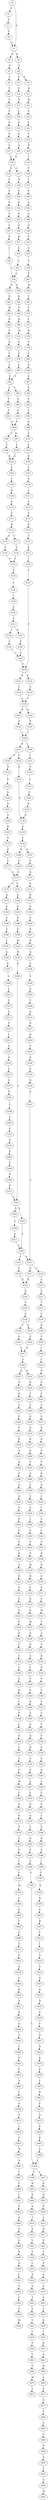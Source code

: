 strict digraph  {
	S0 -> S1 [ label = P ];
	S0 -> S2 [ label = P ];
	S1 -> S3 [ label = P ];
	S2 -> S4 [ label = R ];
	S2 -> S5 [ label = K ];
	S3 -> S6 [ label = P ];
	S4 -> S7 [ label = Q ];
	S5 -> S8 [ label = Q ];
	S6 -> S2 [ label = P ];
	S7 -> S9 [ label = T ];
	S8 -> S10 [ label = D ];
	S8 -> S11 [ label = S ];
	S9 -> S12 [ label = Y ];
	S10 -> S13 [ label = W ];
	S11 -> S14 [ label = F ];
	S12 -> S15 [ label = S ];
	S13 -> S16 [ label = M ];
	S14 -> S17 [ label = A ];
	S15 -> S18 [ label = F ];
	S16 -> S19 [ label = S ];
	S17 -> S20 [ label = L ];
	S18 -> S21 [ label = R ];
	S19 -> S22 [ label = E ];
	S20 -> S23 [ label = K ];
	S21 -> S24 [ label = P ];
	S22 -> S25 [ label = T ];
	S23 -> S26 [ label = V ];
	S24 -> S27 [ label = A ];
	S25 -> S28 [ label = H ];
	S26 -> S29 [ label = A ];
	S27 -> S30 [ label = E ];
	S28 -> S31 [ label = T ];
	S29 -> S30 [ label = E ];
	S30 -> S32 [ label = E ];
	S30 -> S33 [ label = A ];
	S31 -> S34 [ label = P ];
	S32 -> S35 [ label = E ];
	S33 -> S36 [ label = A ];
	S34 -> S37 [ label = T ];
	S35 -> S38 [ label = E ];
	S36 -> S39 [ label = S ];
	S37 -> S40 [ label = P ];
	S38 -> S41 [ label = D ];
	S39 -> S42 [ label = E ];
	S40 -> S43 [ label = Q ];
	S41 -> S44 [ label = S ];
	S42 -> S45 [ label = P ];
	S43 -> S46 [ label = A ];
	S44 -> S47 [ label = A ];
	S45 -> S48 [ label = E ];
	S46 -> S49 [ label = Q ];
	S47 -> S50 [ label = K ];
	S48 -> S51 [ label = K ];
	S49 -> S52 [ label = P ];
	S50 -> S53 [ label = L ];
	S51 -> S54 [ label = S ];
	S52 -> S55 [ label = Q ];
	S53 -> S56 [ label = G ];
	S54 -> S57 [ label = L ];
	S55 -> S58 [ label = S ];
	S56 -> S59 [ label = R ];
	S56 -> S60 [ label = K ];
	S57 -> S56 [ label = G ];
	S58 -> S61 [ label = E ];
	S59 -> S62 [ label = R ];
	S60 -> S63 [ label = K ];
	S61 -> S64 [ label = M ];
	S62 -> S65 [ label = W ];
	S63 -> S66 [ label = S ];
	S64 -> S67 [ label = T ];
	S65 -> S68 [ label = D ];
	S66 -> S69 [ label = D ];
	S67 -> S70 [ label = F ];
	S68 -> S71 [ label = P ];
	S69 -> S72 [ label = M ];
	S70 -> S73 [ label = L ];
	S71 -> S74 [ label = D ];
	S72 -> S75 [ label = E ];
	S73 -> S76 [ label = N ];
	S74 -> S77 [ label = T ];
	S75 -> S78 [ label = S ];
	S76 -> S79 [ label = S ];
	S77 -> S80 [ label = L ];
	S78 -> S81 [ label = L ];
	S79 -> S82 [ label = C ];
	S80 -> S83 [ label = V ];
	S81 -> S83 [ label = V ];
	S82 -> S84 [ label = D ];
	S83 -> S85 [ label = L ];
	S83 -> S86 [ label = V ];
	S84 -> S87 [ label = S ];
	S85 -> S88 [ label = Y ];
	S86 -> S89 [ label = F ];
	S87 -> S90 [ label = N ];
	S88 -> S91 [ label = F ];
	S89 -> S92 [ label = F ];
	S90 -> S93 [ label = S ];
	S91 -> S94 [ label = H ];
	S92 -> S94 [ label = H ];
	S93 -> S95 [ label = C ];
	S94 -> S96 [ label = Q ];
	S94 -> S97 [ label = H ];
	S95 -> S98 [ label = R ];
	S96 -> S99 [ label = C ];
	S97 -> S100 [ label = C ];
	S98 -> S101 [ label = I ];
	S99 -> S102 [ label = K ];
	S100 -> S102 [ label = K ];
	S101 -> S103 [ label = F ];
	S102 -> S104 [ label = E ];
	S103 -> S105 [ label = K ];
	S104 -> S106 [ label = C ];
	S105 -> S107 [ label = S ];
	S106 -> S108 [ label = K ];
	S107 -> S109 [ label = S ];
	S108 -> S110 [ label = V ];
	S109 -> S111 [ label = A ];
	S110 -> S112 [ label = F ];
	S111 -> S113 [ label = V ];
	S112 -> S114 [ label = R ];
	S113 -> S115 [ label = V ];
	S114 -> S116 [ label = A ];
	S114 -> S117 [ label = T ];
	S115 -> S118 [ label = D ];
	S116 -> S119 [ label = S ];
	S117 -> S120 [ label = S ];
	S118 -> S121 [ label = T ];
	S119 -> S122 [ label = S ];
	S120 -> S122 [ label = S ];
	S121 -> S123 [ label = K ];
	S122 -> S124 [ label = V ];
	S123 -> S125 [ label = I ];
	S124 -> S126 [ label = F ];
	S125 -> S127 [ label = C ];
	S126 -> S128 [ label = T ];
	S127 -> S129 [ label = P ];
	S128 -> S130 [ label = E ];
	S129 -> S131 [ label = D ];
	S129 -> S132 [ label = S ];
	S130 -> S133 [ label = V ];
	S131 -> S134 [ label = G ];
	S132 -> S135 [ label = G ];
	S133 -> S136 [ label = L ];
	S133 -> S137 [ label = H ];
	S134 -> S138 [ label = C ];
	S135 -> S138 [ label = C ];
	S136 -> S139 [ label = T ];
	S137 -> S140 [ label = T ];
	S138 -> S141 [ label = K ];
	S138 -> S142 [ label = N ];
	S139 -> S143 [ label = C ];
	S140 -> S143 [ label = C ];
	S141 -> S144 [ label = P ];
	S142 -> S145 [ label = P ];
	S143 -> S129 [ label = P ];
	S144 -> S146 [ label = C ];
	S145 -> S146 [ label = C ];
	S146 -> S147 [ label = R ];
	S146 -> S148 [ label = I ];
	S147 -> S149 [ label = P ];
	S147 -> S150 [ label = L ];
	S148 -> S151 [ label = I ];
	S149 -> S152 [ label = Q ];
	S150 -> S153 [ label = Q ];
	S151 -> S154 [ label = G ];
	S152 -> S155 [ label = E ];
	S153 -> S156 [ label = N ];
	S154 -> S157 [ label = T ];
	S155 -> S158 [ label = G ];
	S156 -> S159 [ label = G ];
	S157 -> S160 [ label = F ];
	S158 -> S161 [ label = D ];
	S159 -> S162 [ label = G ];
	S160 -> S163 [ label = Q ];
	S161 -> S164 [ label = G ];
	S162 -> S165 [ label = N ];
	S162 -> S166 [ label = K ];
	S163 -> S156 [ label = N ];
	S164 -> S167 [ label = K ];
	S165 -> S168 [ label = G ];
	S166 -> S169 [ label = G ];
	S167 -> S170 [ label = G ];
	S168 -> S171 [ label = R ];
	S169 -> S172 [ label = S ];
	S170 -> S173 [ label = S ];
	S171 -> S174 [ label = K ];
	S172 -> S175 [ label = G ];
	S172 -> S176 [ label = G ];
	S173 -> S177 [ label = G ];
	S174 -> S178 [ label = R ];
	S175 -> S179 [ label = Q ];
	S176 -> S180 [ label = G ];
	S177 -> S172 [ label = S ];
	S178 -> S181 [ label = G ];
	S179 -> S182 [ label = G ];
	S180 -> S183 [ label = S ];
	S181 -> S184 [ label = G ];
	S182 -> S185 [ label = A ];
	S183 -> S186 [ label = G ];
	S184 -> S187 [ label = S ];
	S185 -> S188 [ label = G ];
	S186 -> S189 [ label = S ];
	S187 -> S190 [ label = K ];
	S188 -> S191 [ label = L ];
	S189 -> S192 [ label = M ];
	S190 -> S193 [ label = G ];
	S191 -> S194 [ label = G ];
	S192 -> S195 [ label = R ];
	S193 -> S196 [ label = G ];
	S194 -> S197 [ label = A ];
	S195 -> S198 [ label = K ];
	S196 -> S199 [ label = G ];
	S197 -> S200 [ label = G ];
	S198 -> S201 [ label = G ];
	S199 -> S202 [ label = V ];
	S200 -> S203 [ label = L ];
	S201 -> S204 [ label = G ];
	S201 -> S205 [ label = E ];
	S202 -> S206 [ label = T ];
	S203 -> S207 [ label = G ];
	S204 -> S208 [ label = G ];
	S205 -> S209 [ label = S ];
	S206 -> S210 [ label = N ];
	S207 -> S211 [ label = A ];
	S208 -> S212 [ label = E ];
	S209 -> S213 [ label = A ];
	S209 -> S214 [ label = I ];
	S210 -> S215 [ label = K ];
	S211 -> S216 [ label = G ];
	S212 -> S209 [ label = S ];
	S213 -> S217 [ label = S ];
	S213 -> S218 [ label = G ];
	S214 -> S219 [ label = S ];
	S215 -> S220 [ label = D ];
	S216 -> S221 [ label = L ];
	S217 -> S222 [ label = K ];
	S218 -> S223 [ label = G ];
	S219 -> S222 [ label = K ];
	S220 -> S224 [ label = G ];
	S221 -> S225 [ label = G ];
	S222 -> S226 [ label = K ];
	S223 -> S227 [ label = G ];
	S224 -> S228 [ label = S ];
	S225 -> S229 [ label = S ];
	S226 -> S230 [ label = G ];
	S227 -> S231 [ label = T ];
	S228 -> S232 [ label = S ];
	S229 -> S233 [ label = G ];
	S230 -> S234 [ label = G ];
	S231 -> S235 [ label = G ];
	S232 -> S236 [ label = G ];
	S233 -> S237 [ label = A ];
	S234 -> S238 [ label = T ];
	S234 -> S239 [ label = D ];
	S235 -> S240 [ label = R ];
	S236 -> S241 [ label = S ];
	S237 -> S242 [ label = K ];
	S238 -> S243 [ label = P ];
	S239 -> S244 [ label = P ];
	S240 -> S245 [ label = G ];
	S241 -> S213 [ label = A ];
	S242 -> S246 [ label = S ];
	S243 -> S247 [ label = G ];
	S244 -> S247 [ label = G ];
	S245 -> S248 [ label = I ];
	S246 -> S249 [ label = G ];
	S247 -> S250 [ label = G ];
	S248 -> S251 [ label = L ];
	S249 -> S252 [ label = S ];
	S250 -> S253 [ label = Q ];
	S250 -> S254 [ label = D ];
	S251 -> S255 [ label = N ];
	S252 -> S256 [ label = A ];
	S253 -> S257 [ label = Q ];
	S254 -> S258 [ label = K ];
	S255 -> S259 [ label = G ];
	S256 -> S260 [ label = S ];
	S257 -> S261 [ label = K ];
	S258 -> S262 [ label = T ];
	S259 -> S263 [ label = S ];
	S260 -> S264 [ label = G ];
	S261 -> S265 [ label = S ];
	S262 -> S266 [ label = T ];
	S263 -> S267 [ label = G ];
	S264 -> S268 [ label = K ];
	S265 -> S269 [ label = P ];
	S266 -> S270 [ label = G ];
	S267 -> S271 [ label = S ];
	S268 -> S272 [ label = K ];
	S269 -> S273 [ label = P ];
	S270 -> S274 [ label = D ];
	S271 -> S275 [ label = K ];
	S272 -> S201 [ label = G ];
	S273 -> S276 [ label = P ];
	S274 -> S277 [ label = K ];
	S275 -> S278 [ label = D ];
	S276 -> S279 [ label = S ];
	S277 -> S280 [ label = S ];
	S278 -> S281 [ label = P ];
	S279 -> S282 [ label = R ];
	S280 -> S283 [ label = G ];
	S281 -> S284 [ label = V ];
	S282 -> S285 [ label = P ];
	S283 -> S286 [ label = Y ];
	S284 -> S287 [ label = K ];
	S285 -> S288 [ label = P ];
	S286 -> S289 [ label = C ];
	S287 -> S290 [ label = G ];
	S288 -> S291 [ label = H ];
	S289 -> S292 [ label = V ];
	S290 -> S293 [ label = L ];
	S291 -> S294 [ label = S ];
	S292 -> S295 [ label = A ];
	S293 -> S296 [ label = I ];
	S294 -> S297 [ label = P ];
	S295 -> S298 [ label = T ];
	S296 -> S299 [ label = G ];
	S297 -> S300 [ label = P ];
	S298 -> S301 [ label = E ];
	S299 -> S302 [ label = L ];
	S300 -> S303 [ label = E ];
	S301 -> S304 [ label = S ];
	S302 -> S305 [ label = G ];
	S303 -> S306 [ label = K ];
	S304 -> S307 [ label = F ];
	S305 -> S308 [ label = R ];
	S306 -> S309 [ label = A ];
	S307 -> S310 [ label = M ];
	S308 -> S311 [ label = R ];
	S309 -> S312 [ label = R ];
	S310 -> S313 [ label = R ];
	S311 -> S314 [ label = G ];
	S312 -> S315 [ label = S ];
	S313 -> S316 [ label = V ];
	S314 -> S317 [ label = E ];
	S315 -> S318 [ label = V ];
	S316 -> S319 [ label = R ];
	S317 -> S320 [ label = C ];
	S318 -> S321 [ label = S ];
	S319 -> S322 [ label = V ];
	S320 -> S323 [ label = M ];
	S321 -> S324 [ label = P ];
	S322 -> S325 [ label = W ];
	S323 -> S326 [ label = T ];
	S324 -> S327 [ label = S ];
	S325 -> S328 [ label = A ];
	S326 -> S329 [ label = A ];
	S327 -> S330 [ label = F ];
	S328 -> S331 [ label = P ];
	S329 -> S332 [ label = Y ];
	S330 -> S333 [ label = S ];
	S331 -> S334 [ label = F ];
	S332 -> S335 [ label = N ];
	S333 -> S336 [ label = L ];
	S334 -> S337 [ label = L ];
	S335 -> S338 [ label = N ];
	S336 -> S339 [ label = A ];
	S337 -> S340 [ label = T ];
	S338 -> S341 [ label = S ];
	S339 -> S342 [ label = R ];
	S340 -> S343 [ label = E ];
	S341 -> S344 [ label = C ];
	S342 -> S345 [ label = T ];
	S343 -> S346 [ label = R ];
	S344 -> S347 [ label = Y ];
	S345 -> S348 [ label = P ];
	S346 -> S349 [ label = C ];
	S347 -> S350 [ label = V ];
	S348 -> S351 [ label = L ];
	S349 -> S352 [ label = S ];
	S350 -> S353 [ label = Y ];
	S351 -> S354 [ label = R ];
	S352 -> S355 [ label = Q ];
	S353 -> S356 [ label = V ];
	S354 -> S357 [ label = L ];
	S355 -> S358 [ label = R ];
	S356 -> S359 [ label = P ];
	S357 -> S360 [ label = L ];
	S358 -> S361 [ label = G ];
	S359 -> S362 [ label = Q ];
	S360 -> S363 [ label = P ];
	S361 -> S364 [ label = P ];
	S362 -> S365 [ label = N ];
	S363 -> S366 [ label = W ];
	S364 -> S367 [ label = V ];
	S365 -> S368 [ label = L ];
	S366 -> S369 [ label = L ];
	S367 -> S370 [ label = F ];
	S368 -> S371 [ label = F ];
	S369 -> S372 [ label = Q ];
	S370 -> S373 [ label = A ];
	S371 -> S374 [ label = S ];
	S372 -> S375 [ label = K ];
	S373 -> S376 [ label = Q ];
	S374 -> S377 [ label = T ];
	S375 -> S378 [ label = P ];
	S376 -> S379 [ label = F ];
	S377 -> S380 [ label = P ];
	S378 -> S381 [ label = F ];
	S379 -> S382 [ label = R ];
	S380 -> S383 [ label = N ];
	S381 -> S384 [ label = P ];
	S382 -> S385 [ label = S ];
	S383 -> S386 [ label = D ];
	S384 -> S387 [ label = C ];
	S385 -> S388 [ label = C ];
	S386 -> S389 [ label = I ];
	S387 -> S390 [ label = P ];
	S388 -> S391 [ label = S ];
	S389 -> S392 [ label = F ];
	S390 -> S393 [ label = W ];
	S391 -> S394 [ label = L ];
	S392 -> S395 [ label = D ];
	S393 -> S396 [ label = L ];
	S394 -> S397 [ label = L ];
	S394 -> S398 [ label = G ];
	S395 -> S399 [ label = N ];
	S396 -> S400 [ label = S ];
	S397 -> S401 [ label = K ];
	S398 -> S402 [ label = R ];
	S399 -> S403 [ label = S ];
	S400 -> S404 [ label = C ];
	S401 -> S405 [ label = H ];
	S402 -> S406 [ label = H ];
	S403 -> S407 [ label = R ];
	S404 -> S408 [ label = G ];
	S405 -> S409 [ label = P ];
	S406 -> S410 [ label = A ];
	S407 -> S411 [ label = F ];
	S408 -> S412 [ label = A ];
	S409 -> S413 [ label = L ];
	S410 -> S414 [ label = T ];
	S411 -> S415 [ label = I ];
	S412 -> S416 [ label = F ];
	S413 -> S417 [ label = N ];
	S414 -> S418 [ label = S ];
	S415 -> S419 [ label = A ];
	S416 -> S420 [ label = A ];
	S417 -> S421 [ label = S ];
	S418 -> S422 [ label = L ];
	S419 -> S423 [ label = S ];
	S420 -> S424 [ label = V ];
	S421 -> S425 [ label = I ];
	S422 -> S426 [ label = F ];
	S423 -> S427 [ label = D ];
	S424 -> S428 [ label = R ];
	S425 -> S429 [ label = P ];
	S426 -> S430 [ label = L ];
	S427 -> S431 [ label = Q ];
	S428 -> S432 [ label = A ];
	S429 -> S433 [ label = S ];
	S430 -> S434 [ label = R ];
	S431 -> S435 [ label = N ];
	S432 -> S436 [ label = R ];
	S433 -> S437 [ label = V ];
	S434 -> S438 [ label = A ];
	S435 -> S439 [ label = S ];
	S436 -> S440 [ label = G ];
	S437 -> S441 [ label = F ];
	S438 -> S442 [ label = A ];
	S439 -> S443 [ label = Y ];
	S440 -> S444 [ label = G ];
	S441 -> S445 [ label = T ];
	S442 -> S446 [ label = S ];
	S443 -> S447 [ label = R ];
	S444 -> S448 [ label = T ];
	S445 -> S449 [ label = K ];
	S446 -> S450 [ label = T ];
	S447 -> S451 [ label = R ];
	S448 -> S452 [ label = N ];
	S449 -> S453 [ label = I ];
	S450 -> S454 [ label = C ];
	S451 -> S455 [ label = K ];
	S452 -> S456 [ label = V ];
	S453 -> S457 [ label = R ];
	S454 -> S458 [ label = P ];
	S455 -> S459 [ label = P ];
	S456 -> S460 [ label = A ];
	S457 -> S461 [ label = S ];
	S458 -> S462 [ label = C ];
	S459 -> S463 [ label = L ];
	S460 -> S464 [ label = T ];
	S461 -> S465 [ label = H ];
	S462 -> S466 [ label = S ];
	S463 -> S467 [ label = R ];
	S464 -> S468 [ label = A ];
	S465 -> S469 [ label = L ];
	S466 -> S470 [ label = M ];
	S467 -> S471 [ label = F ];
	S468 -> S472 [ label = G ];
	S469 -> S473 [ label = A ];
	S470 -> S474 [ label = V ];
	S471 -> S475 [ label = Q ];
	S472 -> S476 [ label = L ];
	S473 -> S477 [ label = S ];
	S475 -> S478 [ label = E ];
	S476 -> S479 [ label = G ];
	S477 -> S480 [ label = S ];
	S478 -> S481 [ label = K ];
	S479 -> S482 [ label = W ];
	S480 -> S483 [ label = G ];
	S481 -> S484 [ label = S ];
	S482 -> S485 [ label = A ];
	S483 -> S486 [ label = C ];
	S484 -> S394 [ label = L ];
	S485 -> S487 [ label = Y ];
	S486 -> S488 [ label = R ];
	S487 -> S489 [ label = L ];
	S488 -> S490 [ label = A ];
	S489 -> S491 [ label = L ];
	S490 -> S492 [ label = T ];
	S491 -> S493 [ label = P ];
	S492 -> S494 [ label = A ];
	S493 -> S495 [ label = R ];
	S494 -> S496 [ label = M ];
	S495 -> S497 [ label = G ];
	S497 -> S498 [ label = S ];
	S498 -> S499 [ label = R ];
	S499 -> S500 [ label = Q ];
	S500 -> S501 [ label = L ];
	S501 -> S502 [ label = A ];
	S502 -> S503 [ label = C ];
	S503 -> S504 [ label = P ];
	S504 -> S505 [ label = M ];
}
